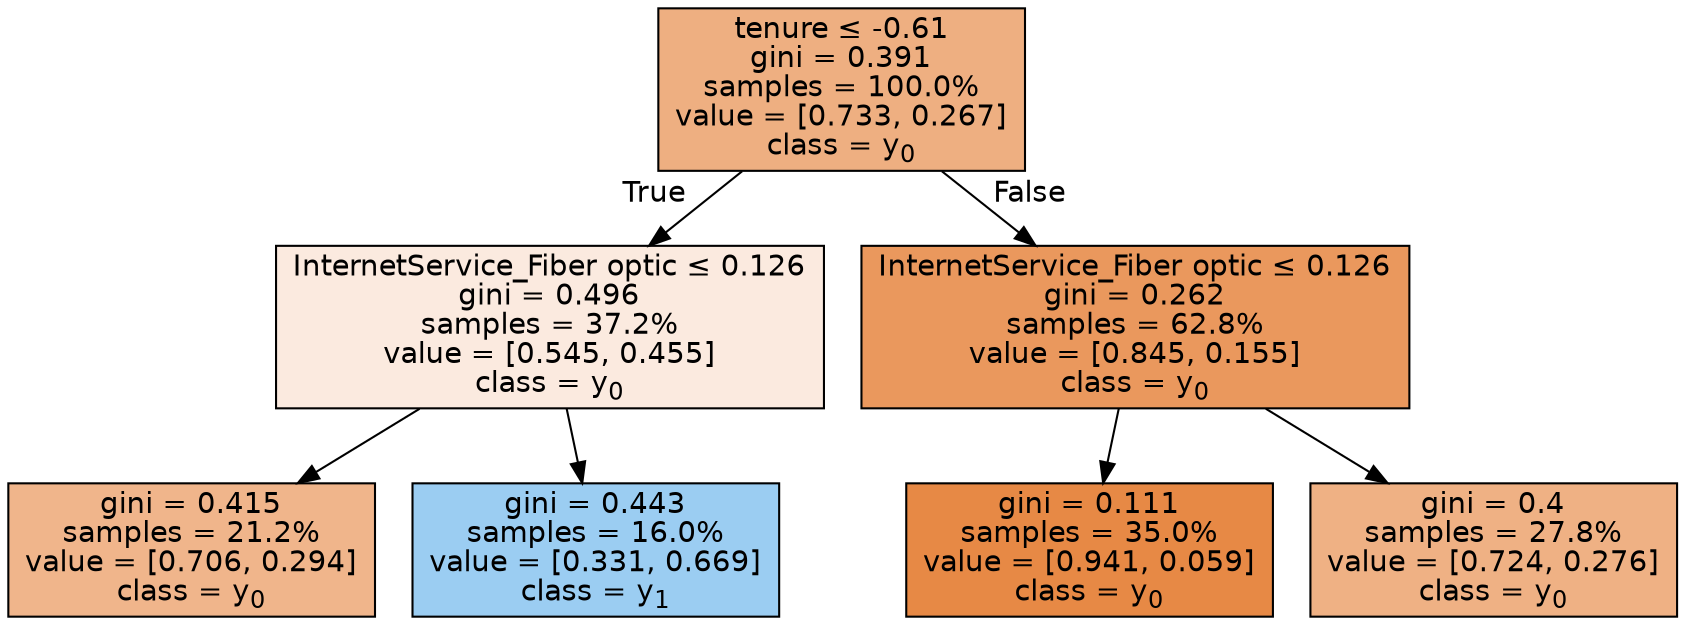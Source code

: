 digraph Tree {
node [shape=box, style="filled", color="black", fontname="helvetica"] ;
edge [fontname="helvetica"] ;
0 [label=<tenure &le; -0.61<br/>gini = 0.391<br/>samples = 100.0%<br/>value = [0.733, 0.267]<br/>class = y<SUB>0</SUB>>, fillcolor="#eeaf81"] ;
1 [label=<InternetService_Fiber optic &le; 0.126<br/>gini = 0.496<br/>samples = 37.2%<br/>value = [0.545, 0.455]<br/>class = y<SUB>0</SUB>>, fillcolor="#fbeadf"] ;
0 -> 1 [labeldistance=2.5, labelangle=45, headlabel="True"] ;
2 [label=<gini = 0.415<br/>samples = 21.2%<br/>value = [0.706, 0.294]<br/>class = y<SUB>0</SUB>>, fillcolor="#f0b58b"] ;
1 -> 2 ;
3 [label=<gini = 0.443<br/>samples = 16.0%<br/>value = [0.331, 0.669]<br/>class = y<SUB>1</SUB>>, fillcolor="#9bcdf2"] ;
1 -> 3 ;
4 [label=<InternetService_Fiber optic &le; 0.126<br/>gini = 0.262<br/>samples = 62.8%<br/>value = [0.845, 0.155]<br/>class = y<SUB>0</SUB>>, fillcolor="#ea985d"] ;
0 -> 4 [labeldistance=2.5, labelangle=-45, headlabel="False"] ;
5 [label=<gini = 0.111<br/>samples = 35.0%<br/>value = [0.941, 0.059]<br/>class = y<SUB>0</SUB>>, fillcolor="#e78945"] ;
4 -> 5 ;
6 [label=<gini = 0.4<br/>samples = 27.8%<br/>value = [0.724, 0.276]<br/>class = y<SUB>0</SUB>>, fillcolor="#efb184"] ;
4 -> 6 ;
}